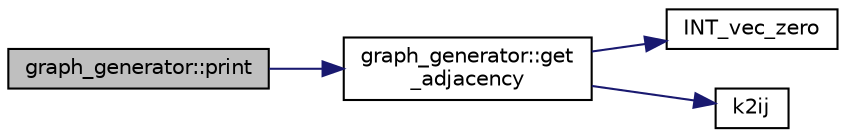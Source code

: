 digraph "graph_generator::print"
{
  edge [fontname="Helvetica",fontsize="10",labelfontname="Helvetica",labelfontsize="10"];
  node [fontname="Helvetica",fontsize="10",shape=record];
  rankdir="LR";
  Node624 [label="graph_generator::print",height=0.2,width=0.4,color="black", fillcolor="grey75", style="filled", fontcolor="black"];
  Node624 -> Node625 [color="midnightblue",fontsize="10",style="solid",fontname="Helvetica"];
  Node625 [label="graph_generator::get\l_adjacency",height=0.2,width=0.4,color="black", fillcolor="white", style="filled",URL="$d9/d91/classgraph__generator.html#af27b8eefa729867d8f3649cd6b7be580"];
  Node625 -> Node626 [color="midnightblue",fontsize="10",style="solid",fontname="Helvetica"];
  Node626 [label="INT_vec_zero",height=0.2,width=0.4,color="black", fillcolor="white", style="filled",URL="$df/dbf/sajeeb_8_c.html#aa8c9c7977203577026080f546fe4980f"];
  Node625 -> Node627 [color="midnightblue",fontsize="10",style="solid",fontname="Helvetica"];
  Node627 [label="k2ij",height=0.2,width=0.4,color="black", fillcolor="white", style="filled",URL="$df/dbf/sajeeb_8_c.html#a94379148acec1c2aeedad1903aa0756a"];
}
